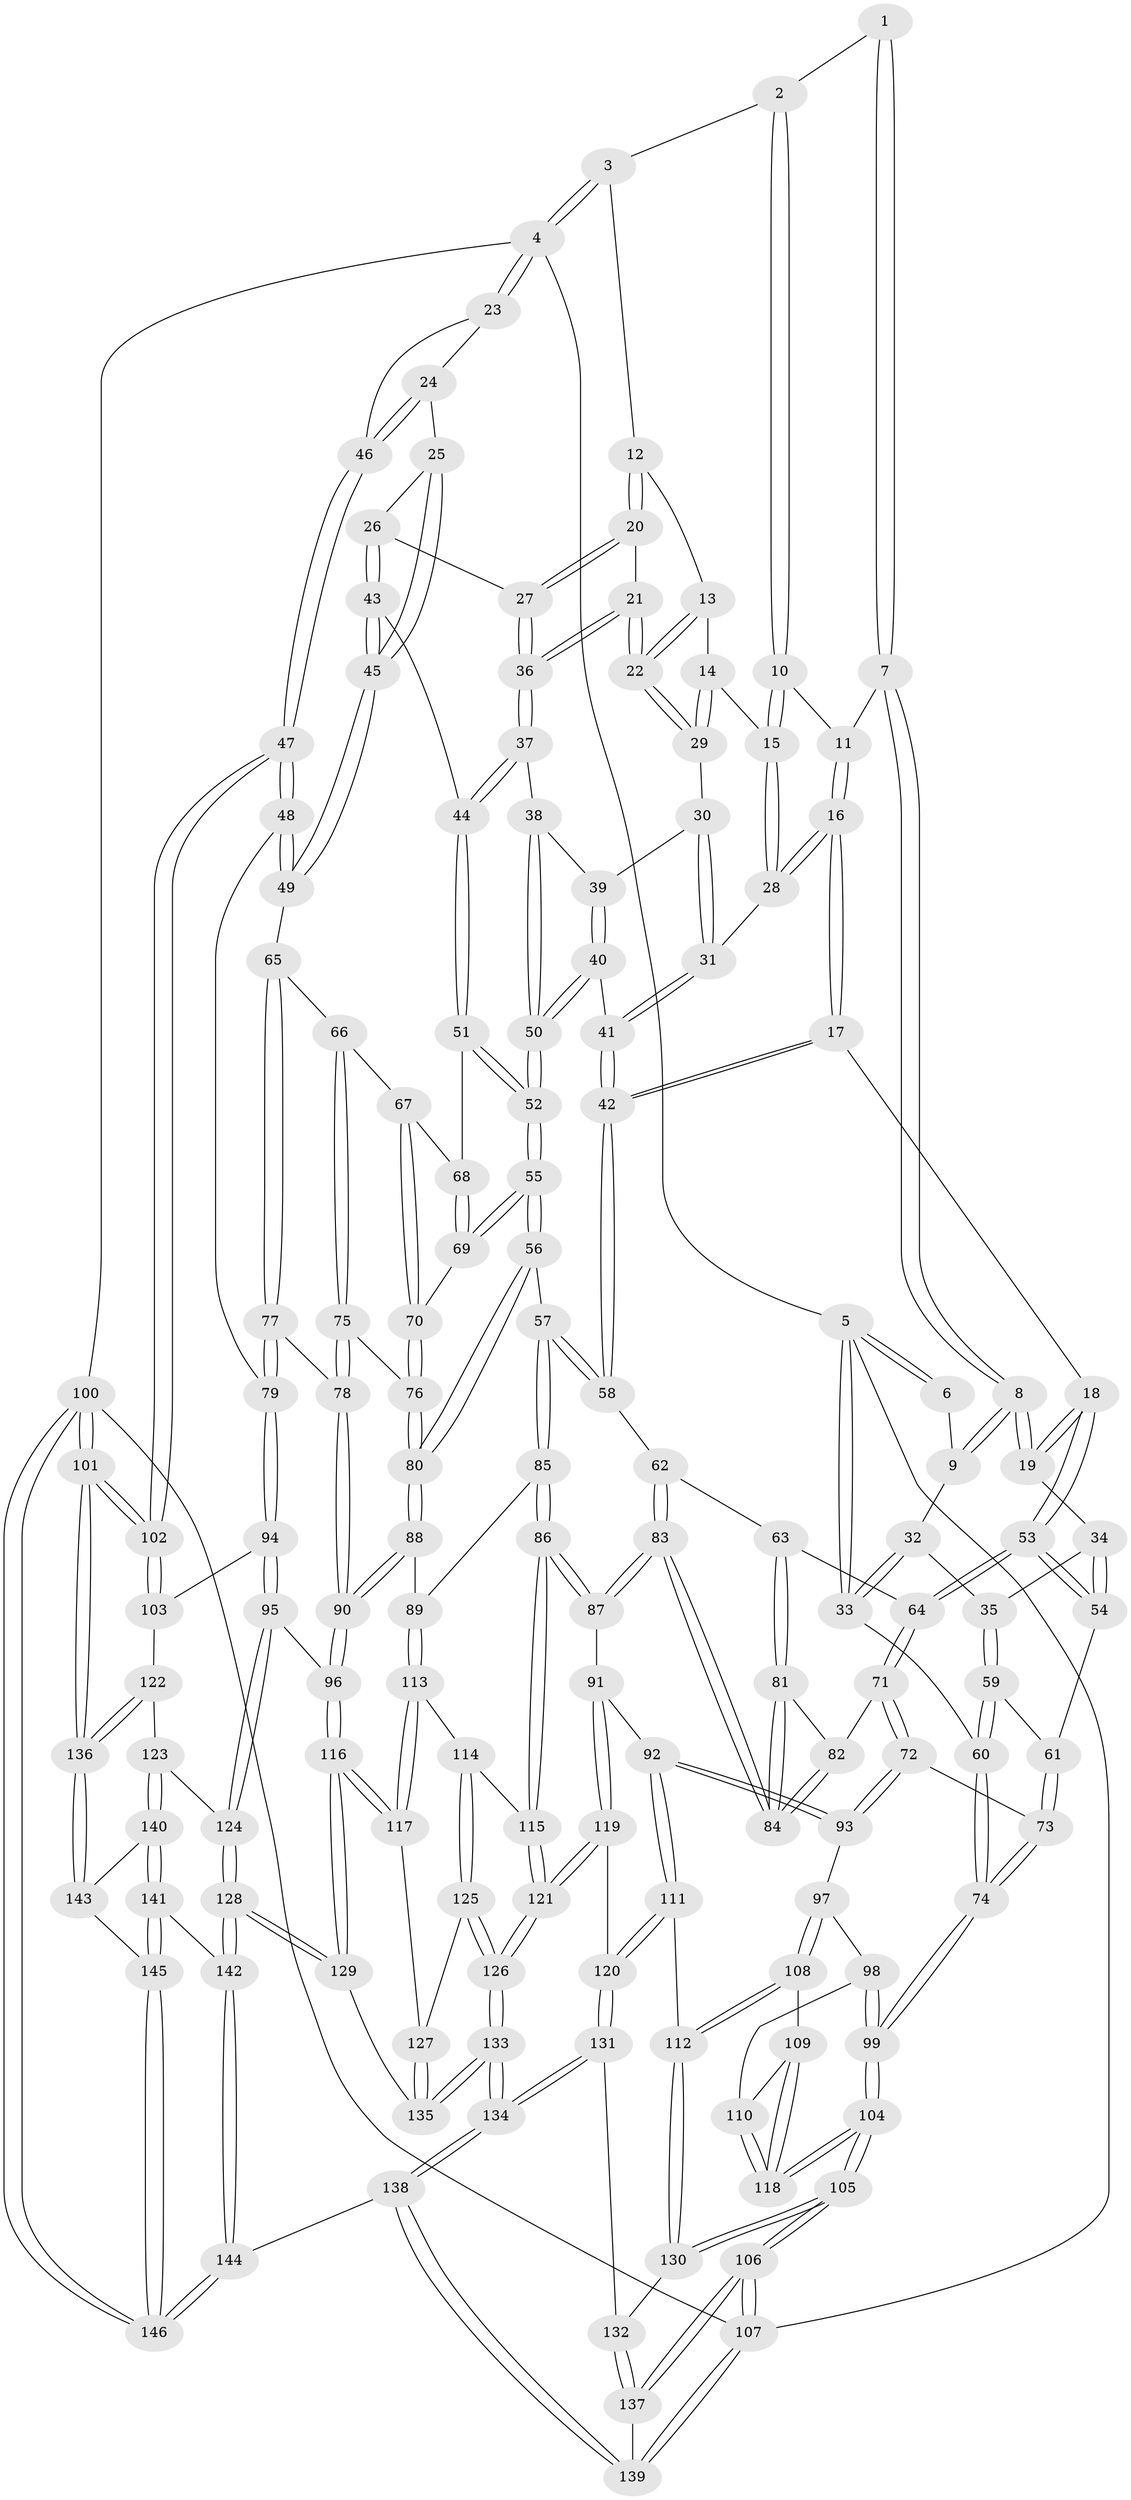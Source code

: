 // coarse degree distribution, {3: 0.20689655172413793, 5: 0.3103448275862069, 4: 0.2413793103448276, 6: 0.10344827586206896, 2: 0.05172413793103448, 7: 0.06896551724137931, 8: 0.017241379310344827}
// Generated by graph-tools (version 1.1) at 2025/05/03/04/25 22:05:55]
// undirected, 146 vertices, 362 edges
graph export_dot {
graph [start="1"]
  node [color=gray90,style=filled];
  1 [pos="+0.28815809870284265+0"];
  2 [pos="+0.48173324959065905+0"];
  3 [pos="+1+0"];
  4 [pos="+1+0"];
  5 [pos="+0+0"];
  6 [pos="+0.05273655701382251+0"];
  7 [pos="+0.27548188095442383+0.07240499016264983"];
  8 [pos="+0.21497778222051717+0.13476439342183605"];
  9 [pos="+0.17359830990990494+0.1068160921017943"];
  10 [pos="+0.49464122954404094+0.00021060289698431885"];
  11 [pos="+0.37663209181814145+0.07295770689279683"];
  12 [pos="+0.8833144152154647+0"];
  13 [pos="+0.7171638534725083+0.0532947003982073"];
  14 [pos="+0.5133702050153448+0.028128295428963498"];
  15 [pos="+0.5075553032257331+0.02469428719728518"];
  16 [pos="+0.35167132951288077+0.21469859537648758"];
  17 [pos="+0.3325064214770933+0.23411924229156902"];
  18 [pos="+0.25540383246726645+0.22344672482817726"];
  19 [pos="+0.23418591141892453+0.20288362591517992"];
  20 [pos="+0.8721158155351024+0.06974079760874356"];
  21 [pos="+0.6926846018769132+0.1750821555603421"];
  22 [pos="+0.6884360698018044+0.1666433960448313"];
  23 [pos="+1+0"];
  24 [pos="+0.9158533961404455+0.20156956150102434"];
  25 [pos="+0.8888245424469017+0.18900727144407564"];
  26 [pos="+0.8765533092023224+0.17216103093663918"];
  27 [pos="+0.8765078690739364+0.17205722603335205"];
  28 [pos="+0.47868353428761773+0.16102144626700968"];
  29 [pos="+0.6093809566785768+0.1365680908013312"];
  30 [pos="+0.5732907697577729+0.20021385233543587"];
  31 [pos="+0.48473226325112095+0.1718286711256385"];
  32 [pos="+0.0471368912797437+0.12568532173157018"];
  33 [pos="+0+0"];
  34 [pos="+0.1358183631667929+0.2432855427753745"];
  35 [pos="+0.06894896181223698+0.26101659586821174"];
  36 [pos="+0.6970305228467433+0.18871570466805776"];
  37 [pos="+0.6913601611277013+0.23164724047476115"];
  38 [pos="+0.6294211130358917+0.24334253745897647"];
  39 [pos="+0.5762859752911217+0.20927847998686022"];
  40 [pos="+0.5280556313556376+0.2733242310904917"];
  41 [pos="+0.49743538975987567+0.24983099724823"];
  42 [pos="+0.38629070054025044+0.30564720255567634"];
  43 [pos="+0.7437805329493974+0.2791200853654366"];
  44 [pos="+0.7127541298619624+0.2755459080617126"];
  45 [pos="+0.8371539945515755+0.32342984276648995"];
  46 [pos="+1+0.37126224377059025"];
  47 [pos="+1+0.3870338319696671"];
  48 [pos="+0.9910890192048242+0.41901573262127256"];
  49 [pos="+0.8693536802253166+0.402502072626109"];
  50 [pos="+0.5528665359513214+0.31454404932033886"];
  51 [pos="+0.6954066027240519+0.32370201980774554"];
  52 [pos="+0.5569725128226845+0.39397569787358366"];
  53 [pos="+0.21046861334777048+0.3935827770978124"];
  54 [pos="+0.1684393586411232+0.387731082955322"];
  55 [pos="+0.5521777325011819+0.4041780492125733"];
  56 [pos="+0.5235393229096865+0.4322301992545632"];
  57 [pos="+0.5018669011421453+0.4393982371745263"];
  58 [pos="+0.40749214840552217+0.4049609141946764"];
  59 [pos="+0.0001304356648811116+0.3504717146740669"];
  60 [pos="+0+0.4085931010003267"];
  61 [pos="+0.09938148839851829+0.3848005759121348"];
  62 [pos="+0.3949651314741907+0.4112457261058039"];
  63 [pos="+0.3574753905080623+0.42412707562687385"];
  64 [pos="+0.22648649335050614+0.4147286592524502"];
  65 [pos="+0.8619599487060325+0.4069769961812467"];
  66 [pos="+0.8563321680491534+0.4079566261449679"];
  67 [pos="+0.7829960597692809+0.4039780245252549"];
  68 [pos="+0.7186672994209513+0.36485280616516086"];
  69 [pos="+0.6845575484865596+0.4444789314720877"];
  70 [pos="+0.7061887519629377+0.46890504517486387"];
  71 [pos="+0.2049046594164861+0.5188963300843471"];
  72 [pos="+0.1782342744684309+0.5556602225766678"];
  73 [pos="+0.11571134348043224+0.5232219159224675"];
  74 [pos="+0+0.5120361855150863"];
  75 [pos="+0.726001614990298+0.5234628974258404"];
  76 [pos="+0.7158432688450787+0.5203774164921613"];
  77 [pos="+0.8175721240628748+0.5597556268453864"];
  78 [pos="+0.7709705667551485+0.5568535326312869"];
  79 [pos="+0.8694287878052172+0.6045211305876176"];
  80 [pos="+0.6456461237492102+0.5615711214618098"];
  81 [pos="+0.32362256734865524+0.5223460239704708"];
  82 [pos="+0.24060158006792606+0.525835698328611"];
  83 [pos="+0.36597137208819047+0.636738051340948"];
  84 [pos="+0.35309136600644064+0.61134382598394"];
  85 [pos="+0.47288781847811484+0.5802227629891945"];
  86 [pos="+0.3737924398670407+0.6475150502603074"];
  87 [pos="+0.3691902433251462+0.6461613869945739"];
  88 [pos="+0.6319531963433599+0.6272935478726626"];
  89 [pos="+0.5799498048052791+0.6515194688310417"];
  90 [pos="+0.7235929826766103+0.6877097293422497"];
  91 [pos="+0.31786336835970364+0.6600756981029223"];
  92 [pos="+0.26367824760799596+0.6613560576976145"];
  93 [pos="+0.17869728639250573+0.6007714443047841"];
  94 [pos="+0.8870441318623379+0.6597993935684144"];
  95 [pos="+0.7593979084662252+0.7157197810677058"];
  96 [pos="+0.7398977394300573+0.7116643297129293"];
  97 [pos="+0.13101187203522574+0.6370404722329783"];
  98 [pos="+0.08212785555831913+0.6398610280546734"];
  99 [pos="+0+0.514002128834981"];
  100 [pos="+1+1"];
  101 [pos="+1+0.9405032462277321"];
  102 [pos="+1+0.6778381955361911"];
  103 [pos="+0.9138733825911182+0.6734732276727791"];
  104 [pos="+0+0.9895221476306654"];
  105 [pos="+0+1"];
  106 [pos="+0+1"];
  107 [pos="+0+1"];
  108 [pos="+0.13735076711677202+0.7585388172842545"];
  109 [pos="+0.1321705955574954+0.7592823920091467"];
  110 [pos="+0.054424641379546584+0.7074444677550688"];
  111 [pos="+0.2264300423137962+0.7366254709647925"];
  112 [pos="+0.1434776916098537+0.762517582520912"];
  113 [pos="+0.5620247017987484+0.704197250845552"];
  114 [pos="+0.47232885322571827+0.727689271808962"];
  115 [pos="+0.3831710585605247+0.6649920665730703"];
  116 [pos="+0.6558464737498582+0.8078803245402837"];
  117 [pos="+0.5795843778225391+0.7490833286686286"];
  118 [pos="+0+0.9413551300487346"];
  119 [pos="+0.298271709075542+0.7977348375762341"];
  120 [pos="+0.26199750761384316+0.8058950154926504"];
  121 [pos="+0.3730365169997772+0.8203231187044726"];
  122 [pos="+0.8877498091407839+0.8133582427662591"];
  123 [pos="+0.8379340962637443+0.844299031208907"];
  124 [pos="+0.8026338859514341+0.8000903303436171"];
  125 [pos="+0.4719502431224267+0.7516829976110898"];
  126 [pos="+0.3953320596162774+0.8548233495061809"];
  127 [pos="+0.5178577174256628+0.8160176082009358"];
  128 [pos="+0.662091690524764+0.86690706686681"];
  129 [pos="+0.655365948061138+0.8489012038341213"];
  130 [pos="+0.16308117085194568+0.828472174540359"];
  131 [pos="+0.24648922506013837+0.8318441833367948"];
  132 [pos="+0.18961262416389146+0.8573445620067888"];
  133 [pos="+0.4214865619732064+0.9513675653136279"];
  134 [pos="+0.4115897886824538+1"];
  135 [pos="+0.5139575675953094+0.8458607831691457"];
  136 [pos="+1+0.9181906495970288"];
  137 [pos="+0.18491404081351773+0.8904070961413848"];
  138 [pos="+0.414476388420104+1"];
  139 [pos="+0.36586428462439363+1"];
  140 [pos="+0.8369499876797238+0.8486718306359194"];
  141 [pos="+0.8066257242821133+0.8856153730965829"];
  142 [pos="+0.6756221047793897+0.9229315657998255"];
  143 [pos="+0.8987082962177396+0.9063842668817084"];
  144 [pos="+0.5924965233578714+1"];
  145 [pos="+0.8599206524071549+1"];
  146 [pos="+0.894184723849368+1"];
  1 -- 2;
  1 -- 7;
  1 -- 7;
  2 -- 3;
  2 -- 10;
  2 -- 10;
  3 -- 4;
  3 -- 4;
  3 -- 12;
  4 -- 5;
  4 -- 23;
  4 -- 23;
  4 -- 100;
  5 -- 6;
  5 -- 6;
  5 -- 33;
  5 -- 33;
  5 -- 107;
  6 -- 9;
  7 -- 8;
  7 -- 8;
  7 -- 11;
  8 -- 9;
  8 -- 9;
  8 -- 19;
  8 -- 19;
  9 -- 32;
  10 -- 11;
  10 -- 15;
  10 -- 15;
  11 -- 16;
  11 -- 16;
  12 -- 13;
  12 -- 20;
  12 -- 20;
  13 -- 14;
  13 -- 22;
  13 -- 22;
  14 -- 15;
  14 -- 29;
  14 -- 29;
  15 -- 28;
  15 -- 28;
  16 -- 17;
  16 -- 17;
  16 -- 28;
  16 -- 28;
  17 -- 18;
  17 -- 42;
  17 -- 42;
  18 -- 19;
  18 -- 19;
  18 -- 53;
  18 -- 53;
  19 -- 34;
  20 -- 21;
  20 -- 27;
  20 -- 27;
  21 -- 22;
  21 -- 22;
  21 -- 36;
  21 -- 36;
  22 -- 29;
  22 -- 29;
  23 -- 24;
  23 -- 46;
  24 -- 25;
  24 -- 46;
  24 -- 46;
  25 -- 26;
  25 -- 45;
  25 -- 45;
  26 -- 27;
  26 -- 43;
  26 -- 43;
  27 -- 36;
  27 -- 36;
  28 -- 31;
  29 -- 30;
  30 -- 31;
  30 -- 31;
  30 -- 39;
  31 -- 41;
  31 -- 41;
  32 -- 33;
  32 -- 33;
  32 -- 35;
  33 -- 60;
  34 -- 35;
  34 -- 54;
  34 -- 54;
  35 -- 59;
  35 -- 59;
  36 -- 37;
  36 -- 37;
  37 -- 38;
  37 -- 44;
  37 -- 44;
  38 -- 39;
  38 -- 50;
  38 -- 50;
  39 -- 40;
  39 -- 40;
  40 -- 41;
  40 -- 50;
  40 -- 50;
  41 -- 42;
  41 -- 42;
  42 -- 58;
  42 -- 58;
  43 -- 44;
  43 -- 45;
  43 -- 45;
  44 -- 51;
  44 -- 51;
  45 -- 49;
  45 -- 49;
  46 -- 47;
  46 -- 47;
  47 -- 48;
  47 -- 48;
  47 -- 102;
  47 -- 102;
  48 -- 49;
  48 -- 49;
  48 -- 79;
  49 -- 65;
  50 -- 52;
  50 -- 52;
  51 -- 52;
  51 -- 52;
  51 -- 68;
  52 -- 55;
  52 -- 55;
  53 -- 54;
  53 -- 54;
  53 -- 64;
  53 -- 64;
  54 -- 61;
  55 -- 56;
  55 -- 56;
  55 -- 69;
  55 -- 69;
  56 -- 57;
  56 -- 80;
  56 -- 80;
  57 -- 58;
  57 -- 58;
  57 -- 85;
  57 -- 85;
  58 -- 62;
  59 -- 60;
  59 -- 60;
  59 -- 61;
  60 -- 74;
  60 -- 74;
  61 -- 73;
  61 -- 73;
  62 -- 63;
  62 -- 83;
  62 -- 83;
  63 -- 64;
  63 -- 81;
  63 -- 81;
  64 -- 71;
  64 -- 71;
  65 -- 66;
  65 -- 77;
  65 -- 77;
  66 -- 67;
  66 -- 75;
  66 -- 75;
  67 -- 68;
  67 -- 70;
  67 -- 70;
  68 -- 69;
  68 -- 69;
  69 -- 70;
  70 -- 76;
  70 -- 76;
  71 -- 72;
  71 -- 72;
  71 -- 82;
  72 -- 73;
  72 -- 93;
  72 -- 93;
  73 -- 74;
  73 -- 74;
  74 -- 99;
  74 -- 99;
  75 -- 76;
  75 -- 78;
  75 -- 78;
  76 -- 80;
  76 -- 80;
  77 -- 78;
  77 -- 79;
  77 -- 79;
  78 -- 90;
  78 -- 90;
  79 -- 94;
  79 -- 94;
  80 -- 88;
  80 -- 88;
  81 -- 82;
  81 -- 84;
  81 -- 84;
  82 -- 84;
  82 -- 84;
  83 -- 84;
  83 -- 84;
  83 -- 87;
  83 -- 87;
  85 -- 86;
  85 -- 86;
  85 -- 89;
  86 -- 87;
  86 -- 87;
  86 -- 115;
  86 -- 115;
  87 -- 91;
  88 -- 89;
  88 -- 90;
  88 -- 90;
  89 -- 113;
  89 -- 113;
  90 -- 96;
  90 -- 96;
  91 -- 92;
  91 -- 119;
  91 -- 119;
  92 -- 93;
  92 -- 93;
  92 -- 111;
  92 -- 111;
  93 -- 97;
  94 -- 95;
  94 -- 95;
  94 -- 103;
  95 -- 96;
  95 -- 124;
  95 -- 124;
  96 -- 116;
  96 -- 116;
  97 -- 98;
  97 -- 108;
  97 -- 108;
  98 -- 99;
  98 -- 99;
  98 -- 110;
  99 -- 104;
  99 -- 104;
  100 -- 101;
  100 -- 101;
  100 -- 146;
  100 -- 146;
  100 -- 107;
  101 -- 102;
  101 -- 102;
  101 -- 136;
  101 -- 136;
  102 -- 103;
  102 -- 103;
  103 -- 122;
  104 -- 105;
  104 -- 105;
  104 -- 118;
  104 -- 118;
  105 -- 106;
  105 -- 106;
  105 -- 130;
  105 -- 130;
  106 -- 107;
  106 -- 107;
  106 -- 137;
  106 -- 137;
  107 -- 139;
  107 -- 139;
  108 -- 109;
  108 -- 112;
  108 -- 112;
  109 -- 110;
  109 -- 118;
  109 -- 118;
  110 -- 118;
  110 -- 118;
  111 -- 112;
  111 -- 120;
  111 -- 120;
  112 -- 130;
  112 -- 130;
  113 -- 114;
  113 -- 117;
  113 -- 117;
  114 -- 115;
  114 -- 125;
  114 -- 125;
  115 -- 121;
  115 -- 121;
  116 -- 117;
  116 -- 117;
  116 -- 129;
  116 -- 129;
  117 -- 127;
  119 -- 120;
  119 -- 121;
  119 -- 121;
  120 -- 131;
  120 -- 131;
  121 -- 126;
  121 -- 126;
  122 -- 123;
  122 -- 136;
  122 -- 136;
  123 -- 124;
  123 -- 140;
  123 -- 140;
  124 -- 128;
  124 -- 128;
  125 -- 126;
  125 -- 126;
  125 -- 127;
  126 -- 133;
  126 -- 133;
  127 -- 135;
  127 -- 135;
  128 -- 129;
  128 -- 129;
  128 -- 142;
  128 -- 142;
  129 -- 135;
  130 -- 132;
  131 -- 132;
  131 -- 134;
  131 -- 134;
  132 -- 137;
  132 -- 137;
  133 -- 134;
  133 -- 134;
  133 -- 135;
  133 -- 135;
  134 -- 138;
  134 -- 138;
  136 -- 143;
  136 -- 143;
  137 -- 139;
  138 -- 139;
  138 -- 139;
  138 -- 144;
  140 -- 141;
  140 -- 141;
  140 -- 143;
  141 -- 142;
  141 -- 145;
  141 -- 145;
  142 -- 144;
  142 -- 144;
  143 -- 145;
  144 -- 146;
  144 -- 146;
  145 -- 146;
  145 -- 146;
}
